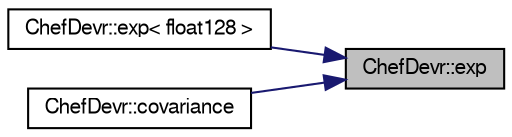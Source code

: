 digraph "ChefDevr::exp"
{
 // LATEX_PDF_SIZE
  edge [fontname="FreeSans",fontsize="10",labelfontname="FreeSans",labelfontsize="10"];
  node [fontname="FreeSans",fontsize="10",shape=record];
  rankdir="RL";
  Node16 [label="ChefDevr::exp",height=0.2,width=0.4,color="black", fillcolor="grey75", style="filled", fontcolor="black",tooltip=" "];
  Node16 -> Node17 [dir="back",color="midnightblue",fontsize="10",style="solid",fontname="FreeSans"];
  Node17 [label="ChefDevr::exp\< float128 \>",height=0.2,width=0.4,color="black", fillcolor="white", style="filled",URL="$namespace_chef_devr.html#ad2f8a469d8b715be474dfc05b99a94fe",tooltip=" "];
  Node16 -> Node18 [dir="back",color="midnightblue",fontsize="10",style="solid",fontname="FreeSans"];
  Node18 [label="ChefDevr::covariance",height=0.2,width=0.4,color="black", fillcolor="white", style="filled",URL="$namespace_chef_devr.html#a6c4d013fb62a0ebda77f459876959b69",tooltip="Covariance function given in the research paper : A Versatile Parametrization for Measured Materials ..."];
}
